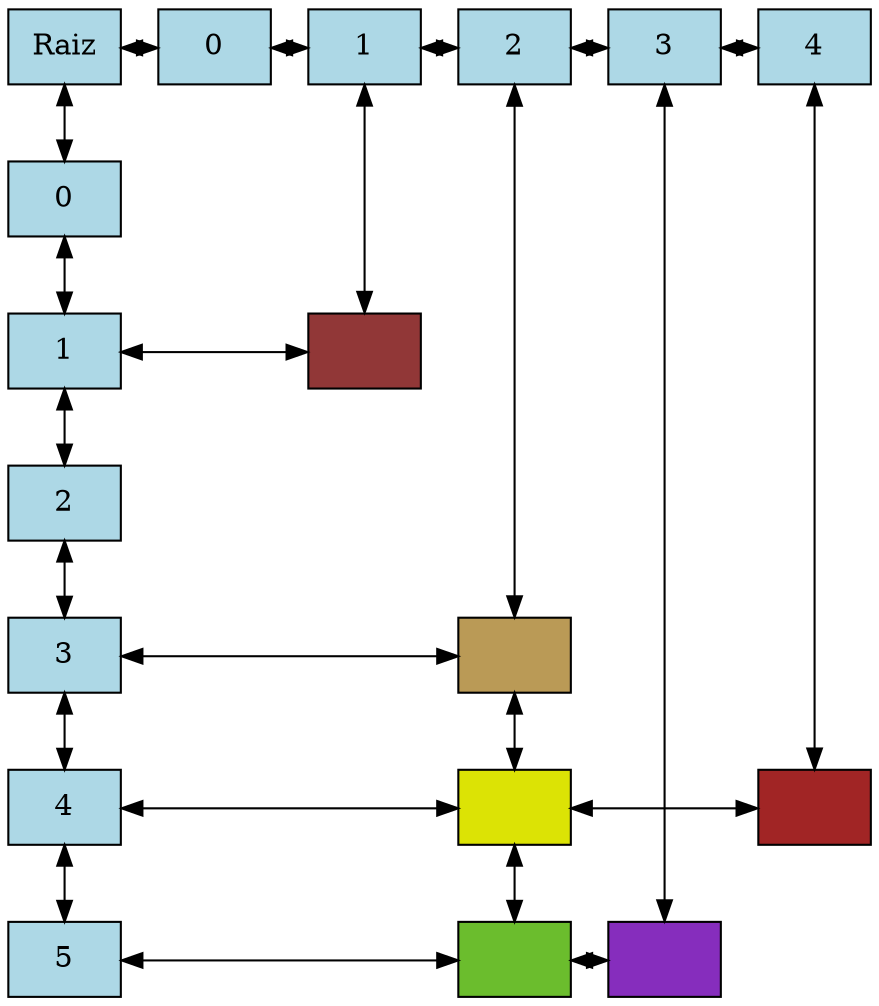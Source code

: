 digraph Matriz{
 edge[color = black;]
splines=ortho;
node[shape= record, style=filled, fillcolor=lightblue];
raiz[label="Raiz", group=1];
edge[dir="both"]
Fila0[label="0" group=1]
Fila1[label="1" group=1]
Fila2[label="2" group=1]
Fila3[label="3" group=1]
Fila4[label="4" group=1]
Fila5[label="5" group=1]
Fila0->Fila1
->Fila2
->Fila3
->Fila4
->Fila5
;Columna0[label="0",group=2]
Columna1[label="1",group=3]
Columna2[label="2",group=4]
Columna3[label="3",group=5]
Columna4[label="4",group=6]
Columna0->Columna1
->Columna2
->Columna3
->Columna4
;
raiz->Fila0
raiz->Columna0
{rank=same;raiz;Columna0;Columna1;Columna2;Columna3;Columna4}
NodoFila1Col1[label="", fillcolor="#913737",group=3 ]
NodoFila3Col2[label="", fillcolor="#ba9a56",group=4 ]
NodoFila4Col2[label="", fillcolor="#dce305",group=4 ]
NodoFila4Col4[label="", fillcolor="#a12525",group=6 ]
NodoFila5Col2[label="", fillcolor="#6bbd2d",group=4 ]
NodoFila5Col3[label="", fillcolor="#862dbd",group=5 ]
Fila1
->NodoFila1Col1;
{rank=same;Fila1;NodoFila1Col1}
Fila3
->NodoFila3Col2;
{rank=same;Fila3;NodoFila3Col2}
Fila4
->NodoFila4Col2
->NodoFila4Col4;
{rank=same;Fila4;NodoFila4Col2;NodoFila4Col4}
Fila5
->NodoFila5Col2
->NodoFila5Col3;
{rank=same;Fila5;NodoFila5Col2;NodoFila5Col3}
Columna1
->NodoFila1Col1;
Columna2
->NodoFila3Col2
->NodoFila4Col2
->NodoFila5Col2;
Columna3
->NodoFila5Col3;
Columna4
->NodoFila4Col4;
}